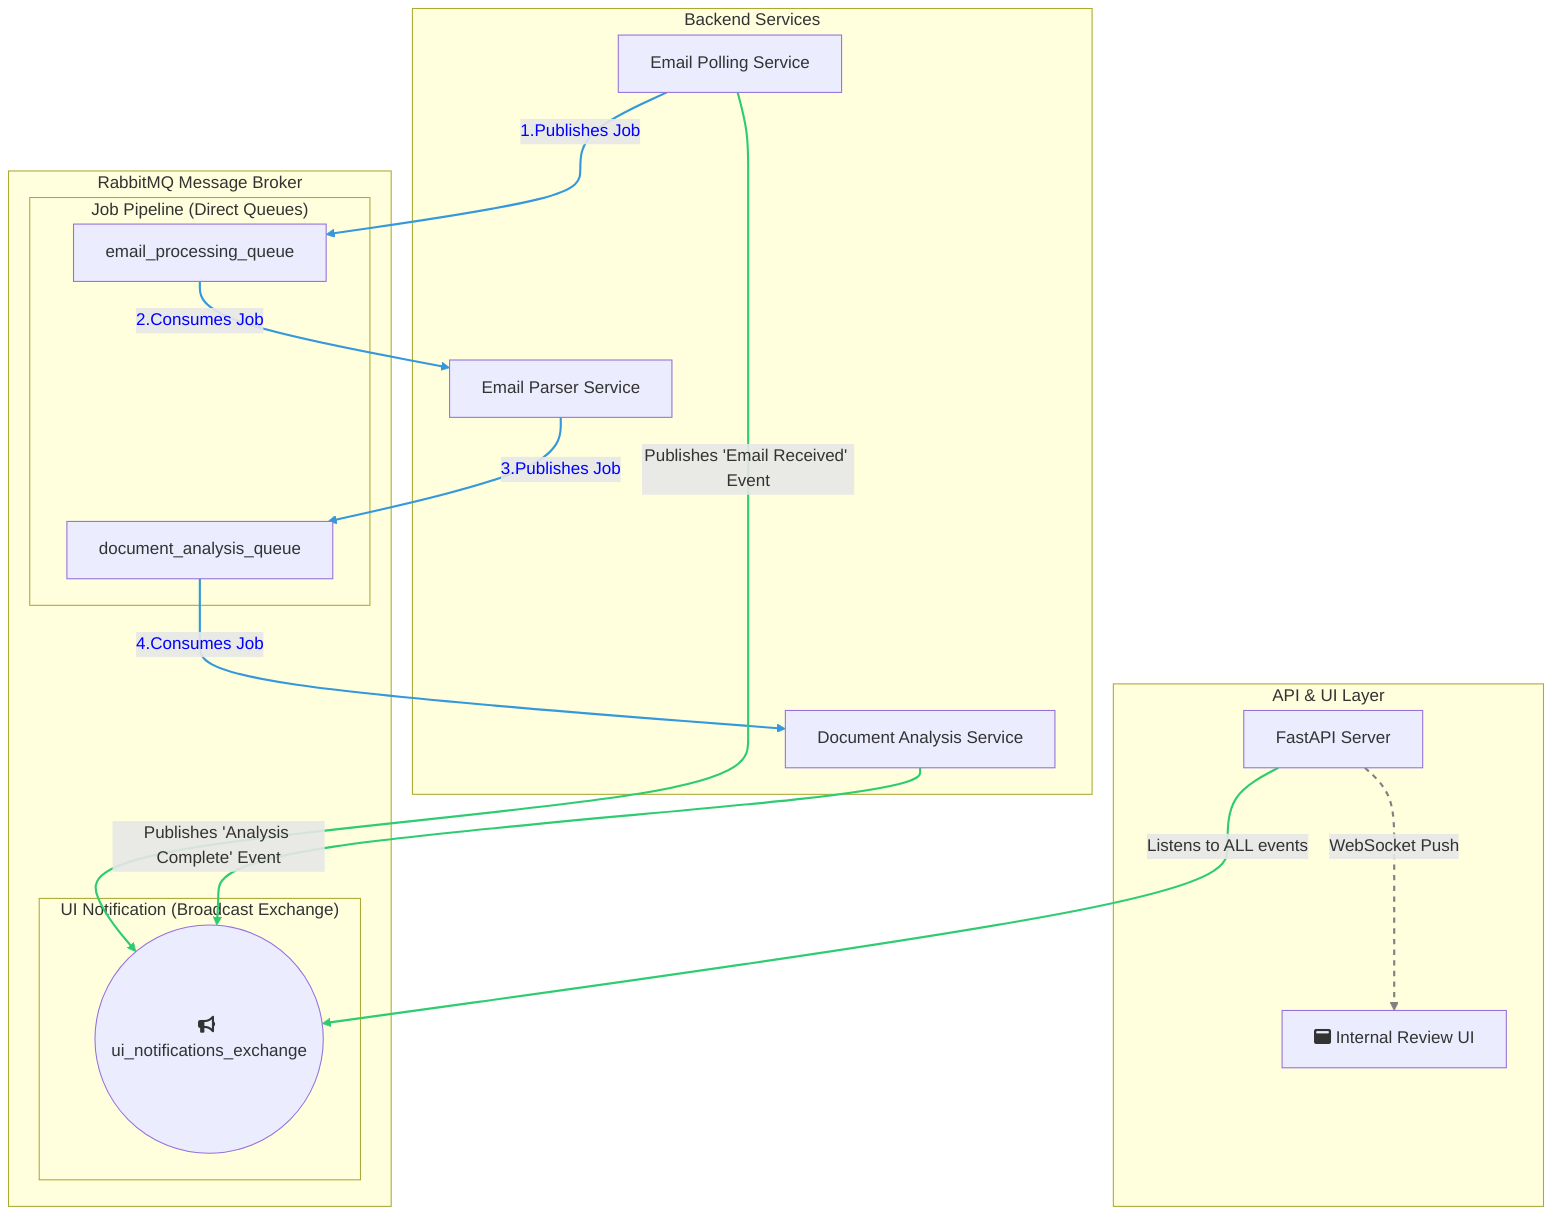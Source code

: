 graph TD
    subgraph "Backend Services"
        A[Email Polling Service]
        B[Email Parser Service]
        C[Document Analysis Service]
    end

    subgraph "API & UI Layer"
        D[FastAPI Server]
        E[fa:fa-window-maximize Internal Review UI]
    end

    subgraph "RabbitMQ Message Broker"
        direction LR
        subgraph "Job Pipeline (Direct Queues)"
            Q1[email_processing_queue]
            Q2[document_analysis_queue]
        end
        subgraph "UI Notification (Broadcast Exchange)"
            X1((fa:fa-bullhorn ui_notifications_exchange))
        end
    end

    %% --- Job Pipeline Flow ---
    A -- "1.Publishes Job" --> Q1
    Q1 -- "2.Consumes Job" --> B
    B -- "3.Publishes Job" --> Q2
    Q2 -- "4.Consumes Job" --> C

    %% --- UI Event Flow ---
    A -- "Publishes 'Email Received' Event" --> X1
    C -- "Publishes 'Analysis Complete' Event" --> X1
    D -- "Listens to ALL events" --> X1
    D -.->|WebSocket Push| E

    %% --- Styling ---
    linkStyle 0,1,2,3 stroke:#3498db,stroke-width:2px,color:blue;
    linkStyle 4,5,6 stroke:#2ecc71,stroke-width:2px;
    linkStyle 7 stroke:grey,stroke-width:2px,stroke-dasharray: 5 5;